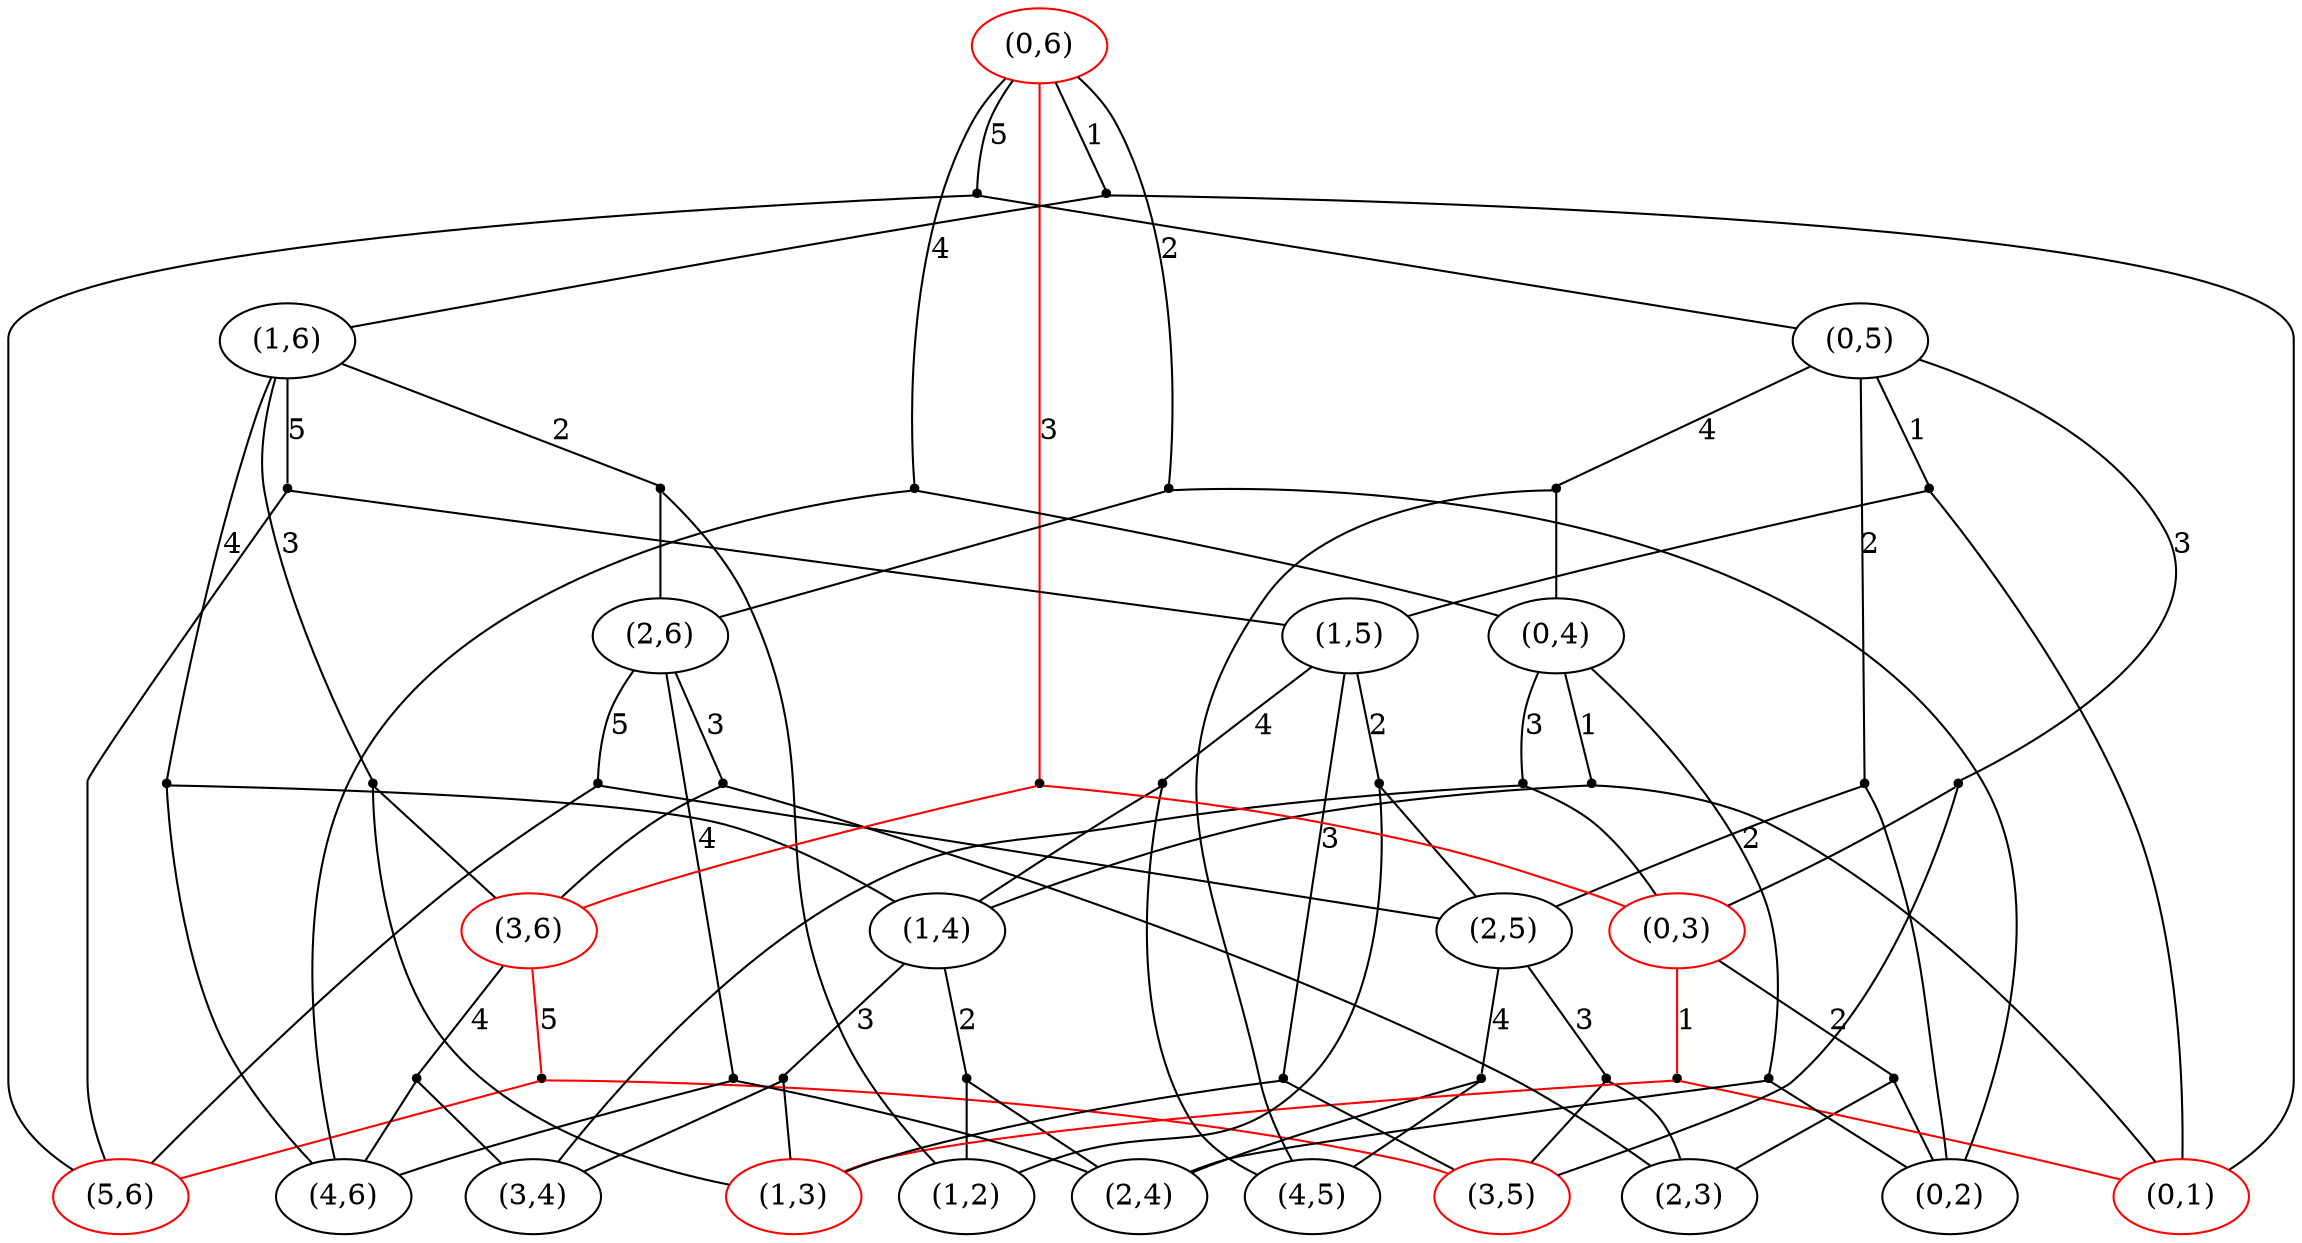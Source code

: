 strict digraph G {
  1 [ shape="ellipse" color="red" label="(0,1)" ];
  2 [ shape="ellipse" label="(1,2)" ];
  3 [ shape="ellipse" label="(2,3)" ];
  4 [ shape="ellipse" label="(3,4)" ];
  5 [ shape="ellipse" color="red" label="(5,6)" ];
  6 [ shape="ellipse" label="(4,5)" ];
  7 [ shape="ellipse" label="(4,6)" ];
  8 [ shape="ellipse" color="red" label="(3,5)" ];
  9 [ shape="ellipse" label="(2,4)" ];
  10 [ shape="ellipse" color="red" label="(1,3)" ];
  11 [ shape="ellipse" label="(0,2)" ];
  12 [ shape="ellipse" color="red" label="(3,6)" ];
  13 [ shape="ellipse" label="(2,5)" ];
  14 [ shape="ellipse" label="(1,4)" ];
  15 [ shape="ellipse" color="red" label="(0,3)" ];
  16 [ shape="ellipse" label="(2,6)" ];
  17 [ shape="ellipse" label="(1,5)" ];
  18 [ shape="ellipse" label="(0,4)" ];
  19 [ shape="ellipse" label="(1,6)" ];
  20 [ shape="ellipse" label="(0,5)" ];
  21 [ shape="ellipse" color="red" label="(0,6)" ];
  22 [ shape="point" label="5" ];
  23 [ shape="point" label="4" ];
  24 [ shape="point" label="4" ];
  25 [ shape="point" label="3" ];
  26 [ shape="point" label="3" ];
  27 [ shape="point" label="2" ];
  28 [ shape="point" label="2" ];
  29 [ shape="point" label="1" ];
  30 [ shape="point" label="5" ];
  31 [ shape="point" label="4" ];
  32 [ shape="point" label="3" ];
  33 [ shape="point" label="3" ];
  34 [ shape="point" label="2" ];
  35 [ shape="point" label="4" ];
  36 [ shape="point" label="3" ];
  37 [ shape="point" label="1" ];
  38 [ shape="point" label="2" ];
  39 [ shape="point" label="2" ];
  40 [ shape="point" label="5" ];
  41 [ shape="point" label="3" ];
  42 [ shape="point" label="4" ];
  43 [ shape="point" label="1" ];
  44 [ shape="point" label="3" ];
  45 [ shape="point" label="4" ];
  46 [ shape="point" label="2" ];
  47 [ shape="point" label="5" ];
  48 [ shape="point" label="2" ];
  49 [ shape="point" label="3" ];
  50 [ shape="point" label="4" ];
  51 [ shape="point" label="1" ];
  12 -> 22 [ color="red" label="5" arrowhead="none" ];
  22 -> 8 [ color="red" arrowhead="none" ];
  22 -> 5 [ color="red" arrowhead="none" ];
  12 -> 23 [ label="4" arrowhead="none" ];
  23 -> 4 [ arrowhead="none" ];
  23 -> 7 [ arrowhead="none" ];
  13 -> 24 [ label="4" arrowhead="none" ];
  24 -> 9 [ arrowhead="none" ];
  24 -> 6 [ arrowhead="none" ];
  13 -> 25 [ label="3" arrowhead="none" ];
  25 -> 3 [ arrowhead="none" ];
  25 -> 8 [ arrowhead="none" ];
  14 -> 26 [ label="3" arrowhead="none" ];
  26 -> 10 [ arrowhead="none" ];
  26 -> 4 [ arrowhead="none" ];
  14 -> 27 [ label="2" arrowhead="none" ];
  27 -> 2 [ arrowhead="none" ];
  27 -> 9 [ arrowhead="none" ];
  15 -> 28 [ label="2" arrowhead="none" ];
  28 -> 11 [ arrowhead="none" ];
  28 -> 3 [ arrowhead="none" ];
  15 -> 29 [ color="red" label="1" arrowhead="none" ];
  29 -> 1 [ color="red" arrowhead="none" ];
  29 -> 10 [ color="red" arrowhead="none" ];
  16 -> 30 [ label="5" arrowhead="none" ];
  30 -> 13 [ arrowhead="none" ];
  30 -> 5 [ arrowhead="none" ];
  16 -> 31 [ label="4" arrowhead="none" ];
  31 -> 9 [ arrowhead="none" ];
  31 -> 7 [ arrowhead="none" ];
  16 -> 32 [ label="3" arrowhead="none" ];
  32 -> 3 [ arrowhead="none" ];
  32 -> 12 [ arrowhead="none" ];
  17 -> 33 [ label="3" arrowhead="none" ];
  33 -> 10 [ arrowhead="none" ];
  33 -> 8 [ arrowhead="none" ];
  17 -> 34 [ label="2" arrowhead="none" ];
  34 -> 2 [ arrowhead="none" ];
  34 -> 13 [ arrowhead="none" ];
  17 -> 35 [ label="4" arrowhead="none" ];
  35 -> 14 [ arrowhead="none" ];
  35 -> 6 [ arrowhead="none" ];
  18 -> 36 [ label="3" arrowhead="none" ];
  36 -> 15 [ arrowhead="none" ];
  36 -> 4 [ arrowhead="none" ];
  18 -> 37 [ label="1" arrowhead="none" ];
  37 -> 1 [ arrowhead="none" ];
  37 -> 14 [ arrowhead="none" ];
  18 -> 38 [ label="2" arrowhead="none" ];
  38 -> 11 [ arrowhead="none" ];
  38 -> 9 [ arrowhead="none" ];
  19 -> 39 [ label="2" arrowhead="none" ];
  39 -> 2 [ arrowhead="none" ];
  39 -> 16 [ arrowhead="none" ];
  19 -> 40 [ label="5" arrowhead="none" ];
  40 -> 17 [ arrowhead="none" ];
  40 -> 5 [ arrowhead="none" ];
  19 -> 41 [ label="3" arrowhead="none" ];
  41 -> 10 [ arrowhead="none" ];
  41 -> 12 [ arrowhead="none" ];
  19 -> 42 [ label="4" arrowhead="none" ];
  42 -> 14 [ arrowhead="none" ];
  42 -> 7 [ arrowhead="none" ];
  20 -> 43 [ label="1" arrowhead="none" ];
  43 -> 1 [ arrowhead="none" ];
  43 -> 17 [ arrowhead="none" ];
  20 -> 44 [ label="3" arrowhead="none" ];
  44 -> 15 [ arrowhead="none" ];
  44 -> 8 [ arrowhead="none" ];
  20 -> 45 [ label="4" arrowhead="none" ];
  45 -> 18 [ arrowhead="none" ];
  45 -> 6 [ arrowhead="none" ];
  20 -> 46 [ label="2" arrowhead="none" ];
  46 -> 11 [ arrowhead="none" ];
  46 -> 13 [ arrowhead="none" ];
  21 -> 47 [ label="5" arrowhead="none" ];
  47 -> 20 [ arrowhead="none" ];
  47 -> 5 [ arrowhead="none" ];
  21 -> 48 [ label="2" arrowhead="none" ];
  48 -> 11 [ arrowhead="none" ];
  48 -> 16 [ arrowhead="none" ];
  21 -> 49 [ color="red" label="3" arrowhead="none" ];
  49 -> 15 [ color="red" arrowhead="none" ];
  49 -> 12 [ color="red" arrowhead="none" ];
  21 -> 50 [ label="4" arrowhead="none" ];
  50 -> 18 [ arrowhead="none" ];
  50 -> 7 [ arrowhead="none" ];
  21 -> 51 [ label="1" arrowhead="none" ];
  51 -> 1 [ arrowhead="none" ];
  51 -> 19 [ arrowhead="none" ];
}
